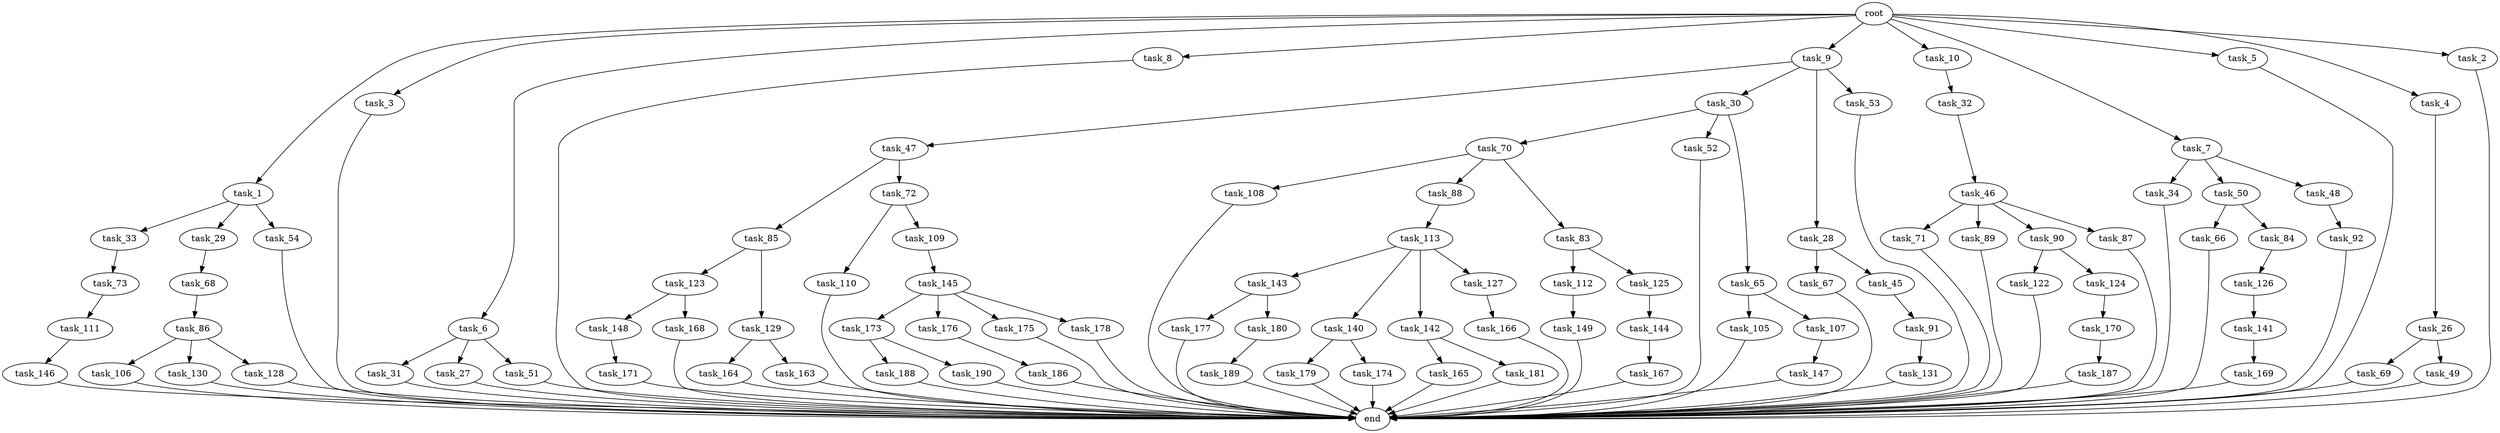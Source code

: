 digraph G {
  task_110 [size="858993459200.000000"];
  task_31 [size="858993459200.000000"];
  task_33 [size="214748364800.000000"];
  task_147 [size="77309411328.000000"];
  task_47 [size="549755813888.000000"];
  task_112 [size="309237645312.000000"];
  task_173 [size="420906795008.000000"];
  task_27 [size="858993459200.000000"];
  task_167 [size="309237645312.000000"];
  task_106 [size="137438953472.000000"];
  task_177 [size="695784701952.000000"];
  task_165 [size="77309411328.000000"];
  task_32 [size="549755813888.000000"];
  task_123 [size="549755813888.000000"];
  task_30 [size="549755813888.000000"];
  task_111 [size="695784701952.000000"];
  task_169 [size="549755813888.000000"];
  end [size="0.000000"];
  task_71 [size="695784701952.000000"];
  task_125 [size="309237645312.000000"];
  task_28 [size="549755813888.000000"];
  task_143 [size="695784701952.000000"];
  task_70 [size="858993459200.000000"];
  task_53 [size="549755813888.000000"];
  task_122 [size="695784701952.000000"];
  task_1 [size="1024.000000"];
  task_187 [size="309237645312.000000"];
  task_3 [size="1024.000000"];
  task_6 [size="1024.000000"];
  task_85 [size="695784701952.000000"];
  task_26 [size="309237645312.000000"];
  task_131 [size="695784701952.000000"];
  task_8 [size="1024.000000"];
  task_149 [size="309237645312.000000"];
  task_141 [size="695784701952.000000"];
  task_145 [size="137438953472.000000"];
  task_166 [size="214748364800.000000"];
  task_68 [size="309237645312.000000"];
  task_188 [size="34359738368.000000"];
  task_51 [size="858993459200.000000"];
  task_146 [size="137438953472.000000"];
  task_34 [size="137438953472.000000"];
  task_9 [size="1024.000000"];
  task_66 [size="77309411328.000000"];
  task_105 [size="549755813888.000000"];
  task_67 [size="214748364800.000000"];
  task_29 [size="214748364800.000000"];
  task_176 [size="420906795008.000000"];
  task_179 [size="420906795008.000000"];
  task_89 [size="695784701952.000000"];
  task_164 [size="34359738368.000000"];
  task_140 [size="695784701952.000000"];
  task_180 [size="695784701952.000000"];
  task_108 [size="214748364800.000000"];
  task_130 [size="137438953472.000000"];
  task_10 [size="1024.000000"];
  task_69 [size="34359738368.000000"];
  task_46 [size="549755813888.000000"];
  task_186 [size="214748364800.000000"];
  task_90 [size="695784701952.000000"];
  task_87 [size="695784701952.000000"];
  task_91 [size="309237645312.000000"];
  task_175 [size="420906795008.000000"];
  task_189 [size="420906795008.000000"];
  task_129 [size="549755813888.000000"];
  task_142 [size="695784701952.000000"];
  task_107 [size="549755813888.000000"];
  task_84 [size="77309411328.000000"];
  task_88 [size="214748364800.000000"];
  task_83 [size="214748364800.000000"];
  task_126 [size="420906795008.000000"];
  task_7 [size="1024.000000"];
  task_50 [size="137438953472.000000"];
  task_48 [size="137438953472.000000"];
  task_45 [size="214748364800.000000"];
  task_171 [size="309237645312.000000"];
  task_5 [size="1024.000000"];
  task_128 [size="137438953472.000000"];
  root [size="0.000000"];
  task_49 [size="34359738368.000000"];
  task_127 [size="695784701952.000000"];
  task_124 [size="695784701952.000000"];
  task_92 [size="420906795008.000000"];
  task_72 [size="695784701952.000000"];
  task_163 [size="34359738368.000000"];
  task_181 [size="77309411328.000000"];
  task_148 [size="549755813888.000000"];
  task_170 [size="137438953472.000000"];
  task_52 [size="858993459200.000000"];
  task_73 [size="309237645312.000000"];
  task_144 [size="695784701952.000000"];
  task_4 [size="1024.000000"];
  task_174 [size="420906795008.000000"];
  task_190 [size="34359738368.000000"];
  task_109 [size="858993459200.000000"];
  task_168 [size="549755813888.000000"];
  task_86 [size="34359738368.000000"];
  task_2 [size="1024.000000"];
  task_178 [size="420906795008.000000"];
  task_113 [size="214748364800.000000"];
  task_54 [size="214748364800.000000"];
  task_65 [size="858993459200.000000"];

  task_110 -> end [size="1.000000"];
  task_31 -> end [size="1.000000"];
  task_33 -> task_73 [size="301989888.000000"];
  task_147 -> end [size="1.000000"];
  task_47 -> task_85 [size="679477248.000000"];
  task_47 -> task_72 [size="679477248.000000"];
  task_112 -> task_149 [size="301989888.000000"];
  task_173 -> task_190 [size="33554432.000000"];
  task_173 -> task_188 [size="33554432.000000"];
  task_27 -> end [size="1.000000"];
  task_167 -> end [size="1.000000"];
  task_106 -> end [size="1.000000"];
  task_177 -> end [size="1.000000"];
  task_165 -> end [size="1.000000"];
  task_32 -> task_46 [size="536870912.000000"];
  task_123 -> task_168 [size="536870912.000000"];
  task_123 -> task_148 [size="536870912.000000"];
  task_30 -> task_70 [size="838860800.000000"];
  task_30 -> task_52 [size="838860800.000000"];
  task_30 -> task_65 [size="838860800.000000"];
  task_111 -> task_146 [size="134217728.000000"];
  task_169 -> end [size="1.000000"];
  task_71 -> end [size="1.000000"];
  task_125 -> task_144 [size="679477248.000000"];
  task_28 -> task_45 [size="209715200.000000"];
  task_28 -> task_67 [size="209715200.000000"];
  task_143 -> task_180 [size="679477248.000000"];
  task_143 -> task_177 [size="679477248.000000"];
  task_70 -> task_88 [size="209715200.000000"];
  task_70 -> task_83 [size="209715200.000000"];
  task_70 -> task_108 [size="209715200.000000"];
  task_53 -> end [size="1.000000"];
  task_122 -> end [size="1.000000"];
  task_1 -> task_33 [size="209715200.000000"];
  task_1 -> task_54 [size="209715200.000000"];
  task_1 -> task_29 [size="209715200.000000"];
  task_187 -> end [size="1.000000"];
  task_3 -> end [size="1.000000"];
  task_6 -> task_27 [size="838860800.000000"];
  task_6 -> task_51 [size="838860800.000000"];
  task_6 -> task_31 [size="838860800.000000"];
  task_85 -> task_129 [size="536870912.000000"];
  task_85 -> task_123 [size="536870912.000000"];
  task_26 -> task_69 [size="33554432.000000"];
  task_26 -> task_49 [size="33554432.000000"];
  task_131 -> end [size="1.000000"];
  task_8 -> end [size="1.000000"];
  task_149 -> end [size="1.000000"];
  task_141 -> task_169 [size="536870912.000000"];
  task_145 -> task_176 [size="411041792.000000"];
  task_145 -> task_173 [size="411041792.000000"];
  task_145 -> task_178 [size="411041792.000000"];
  task_145 -> task_175 [size="411041792.000000"];
  task_166 -> end [size="1.000000"];
  task_68 -> task_86 [size="33554432.000000"];
  task_188 -> end [size="1.000000"];
  task_51 -> end [size="1.000000"];
  task_146 -> end [size="1.000000"];
  task_34 -> end [size="1.000000"];
  task_9 -> task_30 [size="536870912.000000"];
  task_9 -> task_28 [size="536870912.000000"];
  task_9 -> task_53 [size="536870912.000000"];
  task_9 -> task_47 [size="536870912.000000"];
  task_66 -> end [size="1.000000"];
  task_105 -> end [size="1.000000"];
  task_67 -> end [size="1.000000"];
  task_29 -> task_68 [size="301989888.000000"];
  task_176 -> task_186 [size="209715200.000000"];
  task_179 -> end [size="1.000000"];
  task_89 -> end [size="1.000000"];
  task_164 -> end [size="1.000000"];
  task_140 -> task_174 [size="411041792.000000"];
  task_140 -> task_179 [size="411041792.000000"];
  task_180 -> task_189 [size="411041792.000000"];
  task_108 -> end [size="1.000000"];
  task_130 -> end [size="1.000000"];
  task_10 -> task_32 [size="536870912.000000"];
  task_69 -> end [size="1.000000"];
  task_46 -> task_90 [size="679477248.000000"];
  task_46 -> task_71 [size="679477248.000000"];
  task_46 -> task_89 [size="679477248.000000"];
  task_46 -> task_87 [size="679477248.000000"];
  task_186 -> end [size="1.000000"];
  task_90 -> task_122 [size="679477248.000000"];
  task_90 -> task_124 [size="679477248.000000"];
  task_87 -> end [size="1.000000"];
  task_91 -> task_131 [size="679477248.000000"];
  task_175 -> end [size="1.000000"];
  task_189 -> end [size="1.000000"];
  task_129 -> task_163 [size="33554432.000000"];
  task_129 -> task_164 [size="33554432.000000"];
  task_142 -> task_165 [size="75497472.000000"];
  task_142 -> task_181 [size="75497472.000000"];
  task_107 -> task_147 [size="75497472.000000"];
  task_84 -> task_126 [size="411041792.000000"];
  task_88 -> task_113 [size="209715200.000000"];
  task_83 -> task_112 [size="301989888.000000"];
  task_83 -> task_125 [size="301989888.000000"];
  task_126 -> task_141 [size="679477248.000000"];
  task_7 -> task_48 [size="134217728.000000"];
  task_7 -> task_50 [size="134217728.000000"];
  task_7 -> task_34 [size="134217728.000000"];
  task_50 -> task_66 [size="75497472.000000"];
  task_50 -> task_84 [size="75497472.000000"];
  task_48 -> task_92 [size="411041792.000000"];
  task_45 -> task_91 [size="301989888.000000"];
  task_171 -> end [size="1.000000"];
  task_5 -> end [size="1.000000"];
  task_128 -> end [size="1.000000"];
  root -> task_9 [size="1.000000"];
  root -> task_5 [size="1.000000"];
  root -> task_7 [size="1.000000"];
  root -> task_10 [size="1.000000"];
  root -> task_2 [size="1.000000"];
  root -> task_1 [size="1.000000"];
  root -> task_8 [size="1.000000"];
  root -> task_4 [size="1.000000"];
  root -> task_3 [size="1.000000"];
  root -> task_6 [size="1.000000"];
  task_49 -> end [size="1.000000"];
  task_127 -> task_166 [size="209715200.000000"];
  task_124 -> task_170 [size="134217728.000000"];
  task_92 -> end [size="1.000000"];
  task_72 -> task_110 [size="838860800.000000"];
  task_72 -> task_109 [size="838860800.000000"];
  task_163 -> end [size="1.000000"];
  task_181 -> end [size="1.000000"];
  task_148 -> task_171 [size="301989888.000000"];
  task_170 -> task_187 [size="301989888.000000"];
  task_52 -> end [size="1.000000"];
  task_73 -> task_111 [size="679477248.000000"];
  task_144 -> task_167 [size="301989888.000000"];
  task_4 -> task_26 [size="301989888.000000"];
  task_174 -> end [size="1.000000"];
  task_190 -> end [size="1.000000"];
  task_109 -> task_145 [size="134217728.000000"];
  task_168 -> end [size="1.000000"];
  task_86 -> task_106 [size="134217728.000000"];
  task_86 -> task_128 [size="134217728.000000"];
  task_86 -> task_130 [size="134217728.000000"];
  task_2 -> end [size="1.000000"];
  task_178 -> end [size="1.000000"];
  task_113 -> task_127 [size="679477248.000000"];
  task_113 -> task_142 [size="679477248.000000"];
  task_113 -> task_143 [size="679477248.000000"];
  task_113 -> task_140 [size="679477248.000000"];
  task_54 -> end [size="1.000000"];
  task_65 -> task_107 [size="536870912.000000"];
  task_65 -> task_105 [size="536870912.000000"];
}
